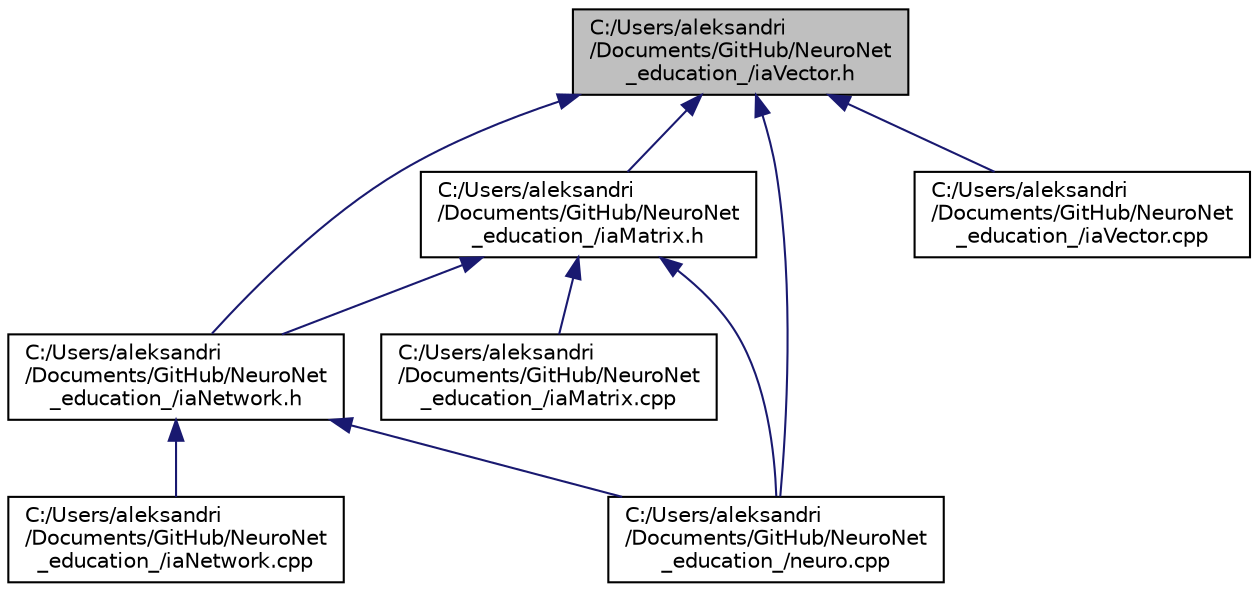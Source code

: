 digraph "C:/Users/aleksandri/Documents/GitHub/NeuroNet_education_/iaVector.h"
{
 // LATEX_PDF_SIZE
  edge [fontname="Helvetica",fontsize="10",labelfontname="Helvetica",labelfontsize="10"];
  node [fontname="Helvetica",fontsize="10",shape=record];
  Node1 [label="C:/Users/aleksandri\l/Documents/GitHub/NeuroNet\l_education_/iaVector.h",height=0.2,width=0.4,color="black", fillcolor="grey75", style="filled", fontcolor="black",tooltip=" "];
  Node1 -> Node2 [dir="back",color="midnightblue",fontsize="10",style="solid",fontname="Helvetica"];
  Node2 [label="C:/Users/aleksandri\l/Documents/GitHub/NeuroNet\l_education_/iaMatrix.h",height=0.2,width=0.4,color="black", fillcolor="white", style="filled",URL="$ia_matrix_8h.html",tooltip=" "];
  Node2 -> Node3 [dir="back",color="midnightblue",fontsize="10",style="solid",fontname="Helvetica"];
  Node3 [label="C:/Users/aleksandri\l/Documents/GitHub/NeuroNet\l_education_/iaMatrix.cpp",height=0.2,width=0.4,color="black", fillcolor="white", style="filled",URL="$ia_matrix_8cpp.html",tooltip=" "];
  Node2 -> Node4 [dir="back",color="midnightblue",fontsize="10",style="solid",fontname="Helvetica"];
  Node4 [label="C:/Users/aleksandri\l/Documents/GitHub/NeuroNet\l_education_/iaNetwork.h",height=0.2,width=0.4,color="black", fillcolor="white", style="filled",URL="$ia_network_8h.html",tooltip=" "];
  Node4 -> Node5 [dir="back",color="midnightblue",fontsize="10",style="solid",fontname="Helvetica"];
  Node5 [label="C:/Users/aleksandri\l/Documents/GitHub/NeuroNet\l_education_/iaNetwork.cpp",height=0.2,width=0.4,color="black", fillcolor="white", style="filled",URL="$ia_network_8cpp.html",tooltip=" "];
  Node4 -> Node6 [dir="back",color="midnightblue",fontsize="10",style="solid",fontname="Helvetica"];
  Node6 [label="C:/Users/aleksandri\l/Documents/GitHub/NeuroNet\l_education_/neuro.cpp",height=0.2,width=0.4,color="black", fillcolor="white", style="filled",URL="$neuro_8cpp.html",tooltip=" "];
  Node2 -> Node6 [dir="back",color="midnightblue",fontsize="10",style="solid",fontname="Helvetica"];
  Node1 -> Node4 [dir="back",color="midnightblue",fontsize="10",style="solid",fontname="Helvetica"];
  Node1 -> Node7 [dir="back",color="midnightblue",fontsize="10",style="solid",fontname="Helvetica"];
  Node7 [label="C:/Users/aleksandri\l/Documents/GitHub/NeuroNet\l_education_/iaVector.cpp",height=0.2,width=0.4,color="black", fillcolor="white", style="filled",URL="$ia_vector_8cpp.html",tooltip=" "];
  Node1 -> Node6 [dir="back",color="midnightblue",fontsize="10",style="solid",fontname="Helvetica"];
}
